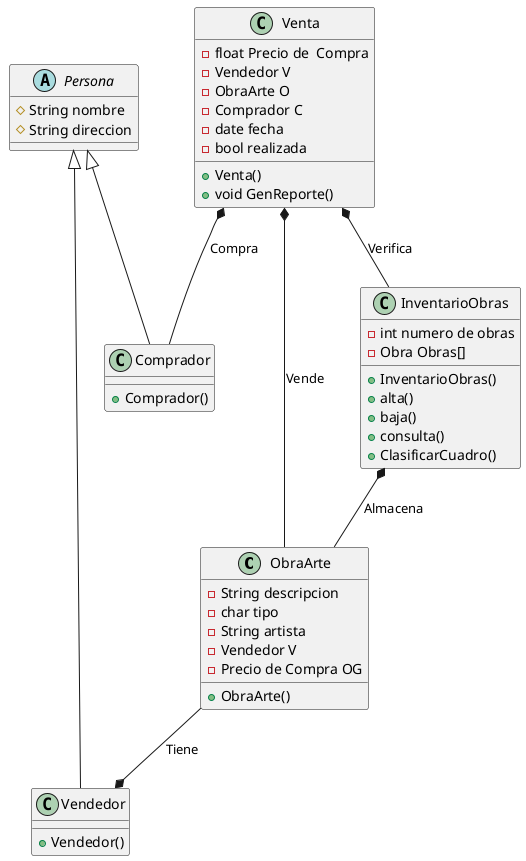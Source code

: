 @startuml
  class ObraArte{
    - String descripcion
    - char tipo
    - String artista
    - Vendedor V
    -Precio de Compra OG
    +ObraArte()
  }
  abstract class Persona{
  # String nombre
  # String direccion
  }

  class Vendedor{
    +Vendedor()
  }

  class Venta{
    -float Precio de  Compra
    -Vendedor V
    -ObraArte O
    -Comprador C
    -date fecha
    -bool realizada
    +Venta()
    +void GenReporte()
  }

  class InventarioObras{
    -int numero de obras
    -Obra Obras[]
    +InventarioObras()
    +alta()
    +baja()
    +consulta()
    +ClasificarCuadro()
  }

  class Comprador{
    +Comprador()
  }

  InventarioObras *-- ObraArte : Almacena

  ObraArte --* Vendedor : Tiene

  Venta *-- ObraArte : Vende

  Venta *-- Comprador : Compra

  Venta *-- InventarioObras : Verifica

  Persona <|--Comprador

  Persona <|--Vendedor

@enduml
